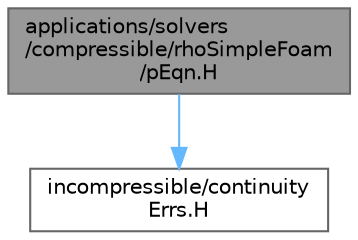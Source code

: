 digraph "applications/solvers/compressible/rhoSimpleFoam/pEqn.H"
{
 // LATEX_PDF_SIZE
  bgcolor="transparent";
  edge [fontname=Helvetica,fontsize=10,labelfontname=Helvetica,labelfontsize=10];
  node [fontname=Helvetica,fontsize=10,shape=box,height=0.2,width=0.4];
  Node1 [id="Node000001",label="applications/solvers\l/compressible/rhoSimpleFoam\l/pEqn.H",height=0.2,width=0.4,color="gray40", fillcolor="grey60", style="filled", fontcolor="black",tooltip=" "];
  Node1 -> Node2 [id="edge1_Node000001_Node000002",color="steelblue1",style="solid",tooltip=" "];
  Node2 [id="Node000002",label="incompressible/continuity\lErrs.H",height=0.2,width=0.4,color="grey40", fillcolor="white", style="filled",URL="$src_2finiteVolume_2cfdTools_2incompressible_2continuityErrs_8H.html",tooltip="Calculates and prints the continuity errors."];
}
